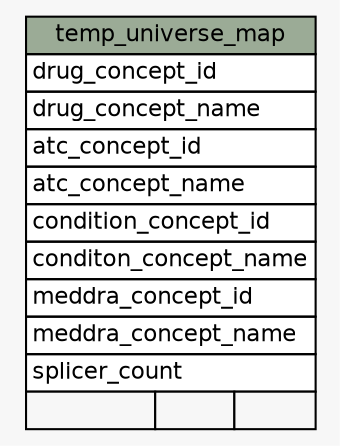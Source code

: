 // dot 2.38.0 on Linux 3.16.0-38-generic
// SchemaSpy rev 590
digraph "temp_universe_map" {
  graph [
    rankdir="RL"
    bgcolor="#f7f7f7"
    nodesep="0.18"
    ranksep="0.46"
    fontname="Helvetica"
    fontsize="11"
  ];
  node [
    fontname="Helvetica"
    fontsize="11"
    shape="plaintext"
  ];
  edge [
    arrowsize="0.8"
  ];
  "temp_universe_map" [
    label=<
    <TABLE BORDER="0" CELLBORDER="1" CELLSPACING="0" BGCOLOR="#ffffff">
      <TR><TD COLSPAN="3" BGCOLOR="#9bab96" ALIGN="CENTER">temp_universe_map</TD></TR>
      <TR><TD PORT="drug_concept_id" COLSPAN="3" ALIGN="LEFT">drug_concept_id</TD></TR>
      <TR><TD PORT="drug_concept_name" COLSPAN="3" ALIGN="LEFT">drug_concept_name</TD></TR>
      <TR><TD PORT="atc_concept_id" COLSPAN="3" ALIGN="LEFT">atc_concept_id</TD></TR>
      <TR><TD PORT="atc_concept_name" COLSPAN="3" ALIGN="LEFT">atc_concept_name</TD></TR>
      <TR><TD PORT="condition_concept_id" COLSPAN="3" ALIGN="LEFT">condition_concept_id</TD></TR>
      <TR><TD PORT="conditon_concept_name" COLSPAN="3" ALIGN="LEFT">conditon_concept_name</TD></TR>
      <TR><TD PORT="meddra_concept_id" COLSPAN="3" ALIGN="LEFT">meddra_concept_id</TD></TR>
      <TR><TD PORT="meddra_concept_name" COLSPAN="3" ALIGN="LEFT">meddra_concept_name</TD></TR>
      <TR><TD PORT="splicer_count" COLSPAN="3" ALIGN="LEFT">splicer_count</TD></TR>
      <TR><TD ALIGN="LEFT" BGCOLOR="#f7f7f7">  </TD><TD ALIGN="RIGHT" BGCOLOR="#f7f7f7">  </TD><TD ALIGN="RIGHT" BGCOLOR="#f7f7f7">  </TD></TR>
    </TABLE>>
    URL="tables/temp_universe_map.html"
    tooltip="temp_universe_map"
  ];
}

